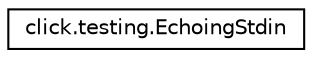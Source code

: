 digraph "Graphical Class Hierarchy"
{
 // LATEX_PDF_SIZE
  edge [fontname="Helvetica",fontsize="10",labelfontname="Helvetica",labelfontsize="10"];
  node [fontname="Helvetica",fontsize="10",shape=record];
  rankdir="LR";
  Node0 [label="click.testing.EchoingStdin",height=0.2,width=0.4,color="black", fillcolor="white", style="filled",URL="$classclick_1_1testing_1_1EchoingStdin.html",tooltip=" "];
}
